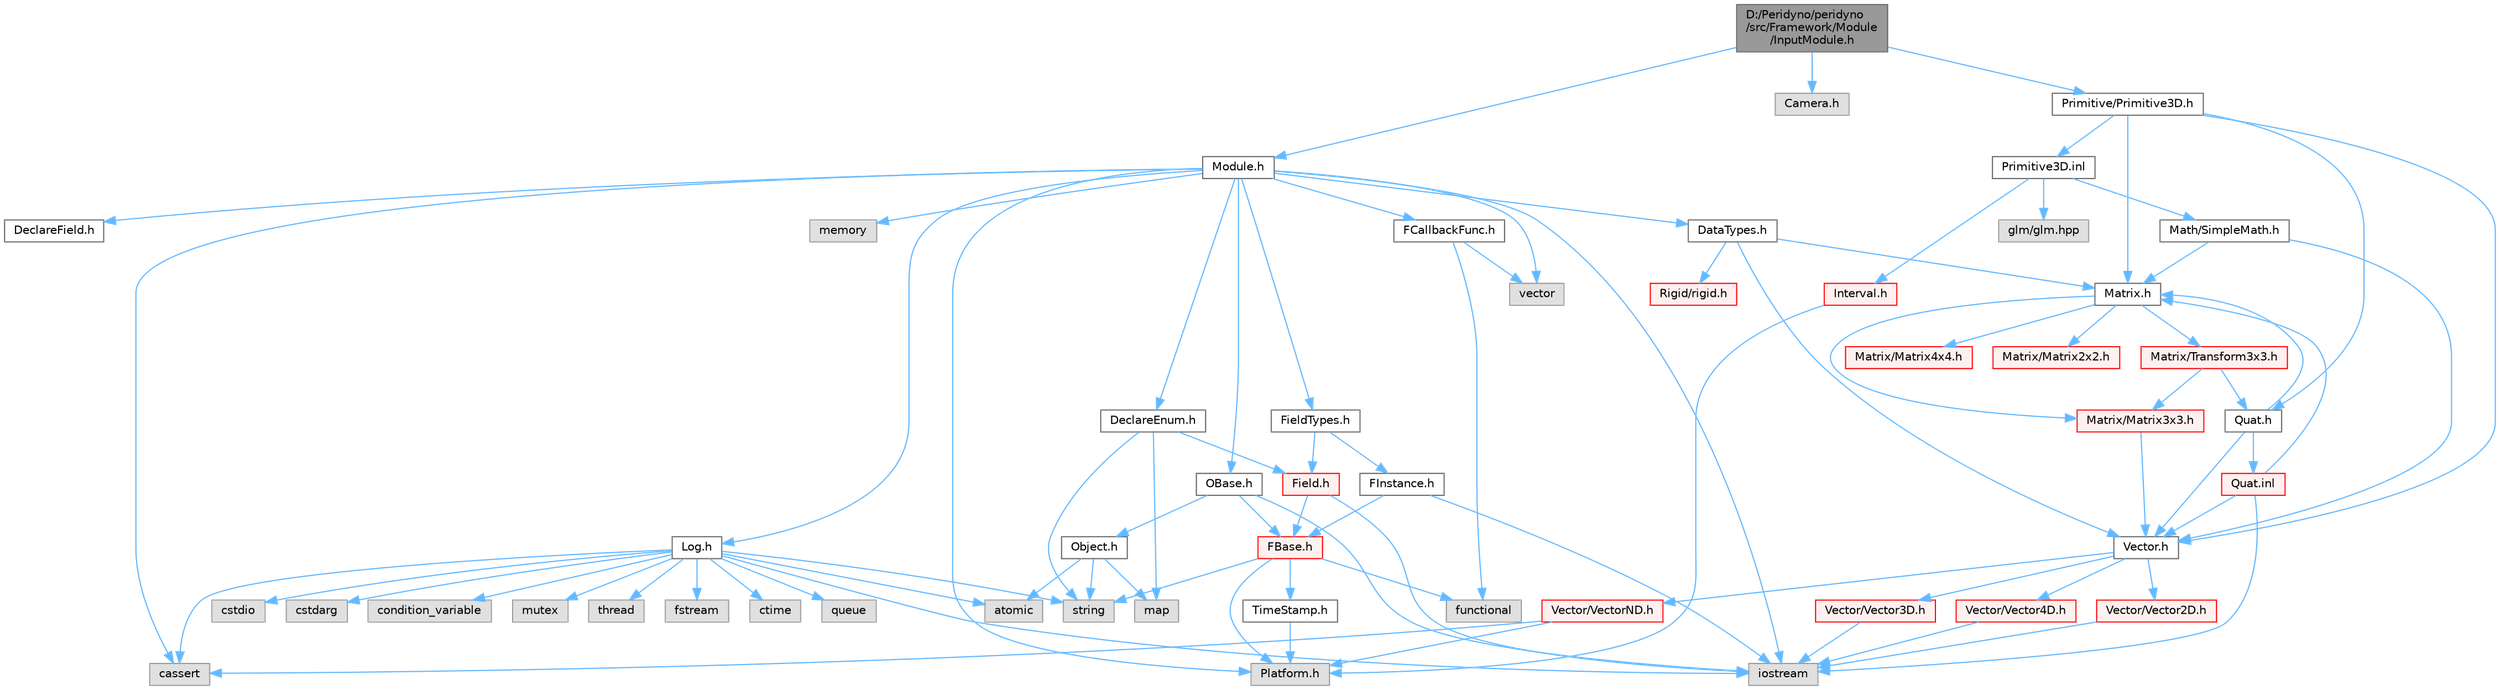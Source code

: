 digraph "D:/Peridyno/peridyno/src/Framework/Module/InputModule.h"
{
 // LATEX_PDF_SIZE
  bgcolor="transparent";
  edge [fontname=Helvetica,fontsize=10,labelfontname=Helvetica,labelfontsize=10];
  node [fontname=Helvetica,fontsize=10,shape=box,height=0.2,width=0.4];
  Node1 [id="Node000001",label="D:/Peridyno/peridyno\l/src/Framework/Module\l/InputModule.h",height=0.2,width=0.4,color="gray40", fillcolor="grey60", style="filled", fontcolor="black",tooltip=" "];
  Node1 -> Node2 [id="edge1_Node000001_Node000002",color="steelblue1",style="solid",tooltip=" "];
  Node2 [id="Node000002",label="Module.h",height=0.2,width=0.4,color="grey40", fillcolor="white", style="filled",URL="$_module_8h.html",tooltip=" "];
  Node2 -> Node3 [id="edge2_Node000002_Node000003",color="steelblue1",style="solid",tooltip=" "];
  Node3 [id="Node000003",label="Platform.h",height=0.2,width=0.4,color="grey60", fillcolor="#E0E0E0", style="filled",tooltip=" "];
  Node2 -> Node4 [id="edge3_Node000002_Node000004",color="steelblue1",style="solid",tooltip=" "];
  Node4 [id="Node000004",label="memory",height=0.2,width=0.4,color="grey60", fillcolor="#E0E0E0", style="filled",tooltip=" "];
  Node2 -> Node5 [id="edge4_Node000002_Node000005",color="steelblue1",style="solid",tooltip=" "];
  Node5 [id="Node000005",label="vector",height=0.2,width=0.4,color="grey60", fillcolor="#E0E0E0", style="filled",tooltip=" "];
  Node2 -> Node6 [id="edge5_Node000002_Node000006",color="steelblue1",style="solid",tooltip=" "];
  Node6 [id="Node000006",label="cassert",height=0.2,width=0.4,color="grey60", fillcolor="#E0E0E0", style="filled",tooltip=" "];
  Node2 -> Node7 [id="edge6_Node000002_Node000007",color="steelblue1",style="solid",tooltip=" "];
  Node7 [id="Node000007",label="iostream",height=0.2,width=0.4,color="grey60", fillcolor="#E0E0E0", style="filled",tooltip=" "];
  Node2 -> Node8 [id="edge7_Node000002_Node000008",color="steelblue1",style="solid",tooltip=" "];
  Node8 [id="Node000008",label="OBase.h",height=0.2,width=0.4,color="grey40", fillcolor="white", style="filled",URL="$_o_base_8h.html",tooltip=" "];
  Node8 -> Node7 [id="edge8_Node000008_Node000007",color="steelblue1",style="solid",tooltip=" "];
  Node8 -> Node9 [id="edge9_Node000008_Node000009",color="steelblue1",style="solid",tooltip=" "];
  Node9 [id="Node000009",label="FBase.h",height=0.2,width=0.4,color="red", fillcolor="#FFF0F0", style="filled",URL="$_f_base_8h.html",tooltip=" "];
  Node9 -> Node3 [id="edge10_Node000009_Node000003",color="steelblue1",style="solid",tooltip=" "];
  Node9 -> Node10 [id="edge11_Node000009_Node000010",color="steelblue1",style="solid",tooltip=" "];
  Node10 [id="Node000010",label="TimeStamp.h",height=0.2,width=0.4,color="grey40", fillcolor="white", style="filled",URL="$_time_stamp_8h.html",tooltip=" "];
  Node10 -> Node3 [id="edge12_Node000010_Node000003",color="steelblue1",style="solid",tooltip=" "];
  Node9 -> Node12 [id="edge13_Node000009_Node000012",color="steelblue1",style="solid",tooltip=" "];
  Node12 [id="Node000012",label="string",height=0.2,width=0.4,color="grey60", fillcolor="#E0E0E0", style="filled",tooltip=" "];
  Node9 -> Node13 [id="edge14_Node000009_Node000013",color="steelblue1",style="solid",tooltip=" "];
  Node13 [id="Node000013",label="functional",height=0.2,width=0.4,color="grey60", fillcolor="#E0E0E0", style="filled",tooltip=" "];
  Node8 -> Node15 [id="edge15_Node000008_Node000015",color="steelblue1",style="solid",tooltip=" "];
  Node15 [id="Node000015",label="Object.h",height=0.2,width=0.4,color="grey40", fillcolor="white", style="filled",URL="$_object_8h.html",tooltip=" "];
  Node15 -> Node12 [id="edge16_Node000015_Node000012",color="steelblue1",style="solid",tooltip=" "];
  Node15 -> Node16 [id="edge17_Node000015_Node000016",color="steelblue1",style="solid",tooltip=" "];
  Node16 [id="Node000016",label="atomic",height=0.2,width=0.4,color="grey60", fillcolor="#E0E0E0", style="filled",tooltip=" "];
  Node15 -> Node17 [id="edge18_Node000015_Node000017",color="steelblue1",style="solid",tooltip=" "];
  Node17 [id="Node000017",label="map",height=0.2,width=0.4,color="grey60", fillcolor="#E0E0E0", style="filled",tooltip=" "];
  Node2 -> Node18 [id="edge19_Node000002_Node000018",color="steelblue1",style="solid",tooltip=" "];
  Node18 [id="Node000018",label="Log.h",height=0.2,width=0.4,color="grey40", fillcolor="white", style="filled",URL="$_log_8h.html",tooltip=" "];
  Node18 -> Node19 [id="edge20_Node000018_Node000019",color="steelblue1",style="solid",tooltip=" "];
  Node19 [id="Node000019",label="mutex",height=0.2,width=0.4,color="grey60", fillcolor="#E0E0E0", style="filled",tooltip=" "];
  Node18 -> Node20 [id="edge21_Node000018_Node000020",color="steelblue1",style="solid",tooltip=" "];
  Node20 [id="Node000020",label="thread",height=0.2,width=0.4,color="grey60", fillcolor="#E0E0E0", style="filled",tooltip=" "];
  Node18 -> Node12 [id="edge22_Node000018_Node000012",color="steelblue1",style="solid",tooltip=" "];
  Node18 -> Node21 [id="edge23_Node000018_Node000021",color="steelblue1",style="solid",tooltip=" "];
  Node21 [id="Node000021",label="fstream",height=0.2,width=0.4,color="grey60", fillcolor="#E0E0E0", style="filled",tooltip=" "];
  Node18 -> Node7 [id="edge24_Node000018_Node000007",color="steelblue1",style="solid",tooltip=" "];
  Node18 -> Node22 [id="edge25_Node000018_Node000022",color="steelblue1",style="solid",tooltip=" "];
  Node22 [id="Node000022",label="ctime",height=0.2,width=0.4,color="grey60", fillcolor="#E0E0E0", style="filled",tooltip=" "];
  Node18 -> Node23 [id="edge26_Node000018_Node000023",color="steelblue1",style="solid",tooltip=" "];
  Node23 [id="Node000023",label="queue",height=0.2,width=0.4,color="grey60", fillcolor="#E0E0E0", style="filled",tooltip=" "];
  Node18 -> Node24 [id="edge27_Node000018_Node000024",color="steelblue1",style="solid",tooltip=" "];
  Node24 [id="Node000024",label="cstdio",height=0.2,width=0.4,color="grey60", fillcolor="#E0E0E0", style="filled",tooltip=" "];
  Node18 -> Node6 [id="edge28_Node000018_Node000006",color="steelblue1",style="solid",tooltip=" "];
  Node18 -> Node25 [id="edge29_Node000018_Node000025",color="steelblue1",style="solid",tooltip=" "];
  Node25 [id="Node000025",label="cstdarg",height=0.2,width=0.4,color="grey60", fillcolor="#E0E0E0", style="filled",tooltip=" "];
  Node18 -> Node16 [id="edge30_Node000018_Node000016",color="steelblue1",style="solid",tooltip=" "];
  Node18 -> Node26 [id="edge31_Node000018_Node000026",color="steelblue1",style="solid",tooltip=" "];
  Node26 [id="Node000026",label="condition_variable",height=0.2,width=0.4,color="grey60", fillcolor="#E0E0E0", style="filled",tooltip=" "];
  Node2 -> Node27 [id="edge32_Node000002_Node000027",color="steelblue1",style="solid",tooltip=" "];
  Node27 [id="Node000027",label="DataTypes.h",height=0.2,width=0.4,color="grey40", fillcolor="white", style="filled",URL="$_data_types_8h.html",tooltip=" "];
  Node27 -> Node28 [id="edge33_Node000027_Node000028",color="steelblue1",style="solid",tooltip=" "];
  Node28 [id="Node000028",label="Vector.h",height=0.2,width=0.4,color="grey40", fillcolor="white", style="filled",URL="$_vector_8h.html",tooltip=" "];
  Node28 -> Node29 [id="edge34_Node000028_Node000029",color="steelblue1",style="solid",tooltip=" "];
  Node29 [id="Node000029",label="Vector/Vector2D.h",height=0.2,width=0.4,color="red", fillcolor="#FFF0F0", style="filled",URL="$_vector2_d_8h.html",tooltip=" "];
  Node29 -> Node7 [id="edge35_Node000029_Node000007",color="steelblue1",style="solid",tooltip=" "];
  Node28 -> Node35 [id="edge36_Node000028_Node000035",color="steelblue1",style="solid",tooltip=" "];
  Node35 [id="Node000035",label="Vector/Vector3D.h",height=0.2,width=0.4,color="red", fillcolor="#FFF0F0", style="filled",URL="$_vector3_d_8h.html",tooltip=" "];
  Node35 -> Node7 [id="edge37_Node000035_Node000007",color="steelblue1",style="solid",tooltip=" "];
  Node28 -> Node38 [id="edge38_Node000028_Node000038",color="steelblue1",style="solid",tooltip=" "];
  Node38 [id="Node000038",label="Vector/Vector4D.h",height=0.2,width=0.4,color="red", fillcolor="#FFF0F0", style="filled",URL="$_vector4_d_8h.html",tooltip=" "];
  Node38 -> Node7 [id="edge39_Node000038_Node000007",color="steelblue1",style="solid",tooltip=" "];
  Node28 -> Node41 [id="edge40_Node000028_Node000041",color="steelblue1",style="solid",tooltip=" "];
  Node41 [id="Node000041",label="Vector/VectorND.h",height=0.2,width=0.4,color="red", fillcolor="#FFF0F0", style="filled",URL="$_vector_n_d_8h.html",tooltip=" "];
  Node41 -> Node6 [id="edge41_Node000041_Node000006",color="steelblue1",style="solid",tooltip=" "];
  Node41 -> Node3 [id="edge42_Node000041_Node000003",color="steelblue1",style="solid",tooltip=" "];
  Node27 -> Node47 [id="edge43_Node000027_Node000047",color="steelblue1",style="solid",tooltip=" "];
  Node47 [id="Node000047",label="Matrix.h",height=0.2,width=0.4,color="grey40", fillcolor="white", style="filled",URL="$_matrix_8h.html",tooltip=" "];
  Node47 -> Node48 [id="edge44_Node000047_Node000048",color="steelblue1",style="solid",tooltip=" "];
  Node48 [id="Node000048",label="Matrix/Matrix2x2.h",height=0.2,width=0.4,color="red", fillcolor="#FFF0F0", style="filled",URL="$_matrix2x2_8h.html",tooltip=" "];
  Node47 -> Node53 [id="edge45_Node000047_Node000053",color="steelblue1",style="solid",tooltip=" "];
  Node53 [id="Node000053",label="Matrix/Matrix3x3.h",height=0.2,width=0.4,color="red", fillcolor="#FFF0F0", style="filled",URL="$_matrix3x3_8h.html",tooltip=" "];
  Node53 -> Node28 [id="edge46_Node000053_Node000028",color="steelblue1",style="solid",tooltip=" "];
  Node47 -> Node56 [id="edge47_Node000047_Node000056",color="steelblue1",style="solid",tooltip=" "];
  Node56 [id="Node000056",label="Matrix/Matrix4x4.h",height=0.2,width=0.4,color="red", fillcolor="#FFF0F0", style="filled",URL="$_matrix4x4_8h.html",tooltip=" "];
  Node47 -> Node59 [id="edge48_Node000047_Node000059",color="steelblue1",style="solid",tooltip=" "];
  Node59 [id="Node000059",label="Matrix/Transform3x3.h",height=0.2,width=0.4,color="red", fillcolor="#FFF0F0", style="filled",URL="$_transform3x3_8h.html",tooltip=" "];
  Node59 -> Node60 [id="edge49_Node000059_Node000060",color="steelblue1",style="solid",tooltip=" "];
  Node60 [id="Node000060",label="Quat.h",height=0.2,width=0.4,color="grey40", fillcolor="white", style="filled",URL="$_quat_8h.html",tooltip="Implementation of quaternion."];
  Node60 -> Node28 [id="edge50_Node000060_Node000028",color="steelblue1",style="solid",tooltip=" "];
  Node60 -> Node47 [id="edge51_Node000060_Node000047",color="steelblue1",style="solid",tooltip=" "];
  Node60 -> Node61 [id="edge52_Node000060_Node000061",color="steelblue1",style="solid",tooltip=" "];
  Node61 [id="Node000061",label="Quat.inl",height=0.2,width=0.4,color="red", fillcolor="#FFF0F0", style="filled",URL="$_quat_8inl.html",tooltip=" "];
  Node61 -> Node7 [id="edge53_Node000061_Node000007",color="steelblue1",style="solid",tooltip=" "];
  Node61 -> Node28 [id="edge54_Node000061_Node000028",color="steelblue1",style="solid",tooltip=" "];
  Node61 -> Node47 [id="edge55_Node000061_Node000047",color="steelblue1",style="solid",tooltip=" "];
  Node59 -> Node53 [id="edge56_Node000059_Node000053",color="steelblue1",style="solid",tooltip=" "];
  Node27 -> Node64 [id="edge57_Node000027_Node000064",color="steelblue1",style="solid",tooltip=" "];
  Node64 [id="Node000064",label="Rigid/rigid.h",height=0.2,width=0.4,color="red", fillcolor="#FFF0F0", style="filled",URL="$rigid_8h.html",tooltip=" "];
  Node2 -> Node68 [id="edge58_Node000002_Node000068",color="steelblue1",style="solid",tooltip=" "];
  Node68 [id="Node000068",label="DeclareEnum.h",height=0.2,width=0.4,color="grey40", fillcolor="white", style="filled",URL="$_declare_enum_8h.html",tooltip=" "];
  Node68 -> Node17 [id="edge59_Node000068_Node000017",color="steelblue1",style="solid",tooltip=" "];
  Node68 -> Node12 [id="edge60_Node000068_Node000012",color="steelblue1",style="solid",tooltip=" "];
  Node68 -> Node69 [id="edge61_Node000068_Node000069",color="steelblue1",style="solid",tooltip=" "];
  Node69 [id="Node000069",label="Field.h",height=0.2,width=0.4,color="red", fillcolor="#FFF0F0", style="filled",URL="$_field_8h.html",tooltip=" "];
  Node69 -> Node7 [id="edge62_Node000069_Node000007",color="steelblue1",style="solid",tooltip=" "];
  Node69 -> Node9 [id="edge63_Node000069_Node000009",color="steelblue1",style="solid",tooltip=" "];
  Node2 -> Node83 [id="edge64_Node000002_Node000083",color="steelblue1",style="solid",tooltip=" "];
  Node83 [id="Node000083",label="DeclareField.h",height=0.2,width=0.4,color="grey40", fillcolor="white", style="filled",URL="$_declare_field_8h.html",tooltip=" "];
  Node2 -> Node84 [id="edge65_Node000002_Node000084",color="steelblue1",style="solid",tooltip=" "];
  Node84 [id="Node000084",label="FCallbackFunc.h",height=0.2,width=0.4,color="grey40", fillcolor="white", style="filled",URL="$_f_callback_func_8h.html",tooltip=" "];
  Node84 -> Node5 [id="edge66_Node000084_Node000005",color="steelblue1",style="solid",tooltip=" "];
  Node84 -> Node13 [id="edge67_Node000084_Node000013",color="steelblue1",style="solid",tooltip=" "];
  Node2 -> Node85 [id="edge68_Node000002_Node000085",color="steelblue1",style="solid",tooltip=" "];
  Node85 [id="Node000085",label="FieldTypes.h",height=0.2,width=0.4,color="grey40", fillcolor="white", style="filled",URL="$_field_types_8h.html",tooltip=" "];
  Node85 -> Node69 [id="edge69_Node000085_Node000069",color="steelblue1",style="solid",tooltip=" "];
  Node85 -> Node86 [id="edge70_Node000085_Node000086",color="steelblue1",style="solid",tooltip=" "];
  Node86 [id="Node000086",label="FInstance.h",height=0.2,width=0.4,color="grey40", fillcolor="white", style="filled",URL="$_f_instance_8h.html",tooltip=" "];
  Node86 -> Node7 [id="edge71_Node000086_Node000007",color="steelblue1",style="solid",tooltip=" "];
  Node86 -> Node9 [id="edge72_Node000086_Node000009",color="steelblue1",style="solid",tooltip=" "];
  Node1 -> Node87 [id="edge73_Node000001_Node000087",color="steelblue1",style="solid",tooltip=" "];
  Node87 [id="Node000087",label="Camera.h",height=0.2,width=0.4,color="grey60", fillcolor="#E0E0E0", style="filled",tooltip=" "];
  Node1 -> Node88 [id="edge74_Node000001_Node000088",color="steelblue1",style="solid",tooltip=" "];
  Node88 [id="Node000088",label="Primitive/Primitive3D.h",height=0.2,width=0.4,color="grey40", fillcolor="white", style="filled",URL="$_primitive3_d_8h.html",tooltip=" "];
  Node88 -> Node28 [id="edge75_Node000088_Node000028",color="steelblue1",style="solid",tooltip=" "];
  Node88 -> Node47 [id="edge76_Node000088_Node000047",color="steelblue1",style="solid",tooltip=" "];
  Node88 -> Node60 [id="edge77_Node000088_Node000060",color="steelblue1",style="solid",tooltip=" "];
  Node88 -> Node89 [id="edge78_Node000088_Node000089",color="steelblue1",style="solid",tooltip=" "];
  Node89 [id="Node000089",label="Primitive3D.inl",height=0.2,width=0.4,color="grey40", fillcolor="white", style="filled",URL="$_primitive3_d_8inl.html",tooltip=" "];
  Node89 -> Node80 [id="edge79_Node000089_Node000080",color="steelblue1",style="solid",tooltip=" "];
  Node80 [id="Node000080",label="Math/SimpleMath.h",height=0.2,width=0.4,color="grey40", fillcolor="white", style="filled",URL="$_simple_math_8h.html",tooltip=" "];
  Node80 -> Node28 [id="edge80_Node000080_Node000028",color="steelblue1",style="solid",tooltip=" "];
  Node80 -> Node47 [id="edge81_Node000080_Node000047",color="steelblue1",style="solid",tooltip=" "];
  Node89 -> Node90 [id="edge82_Node000089_Node000090",color="steelblue1",style="solid",tooltip=" "];
  Node90 [id="Node000090",label="Interval.h",height=0.2,width=0.4,color="red", fillcolor="#FFF0F0", style="filled",URL="$_interval_8h.html",tooltip=" "];
  Node90 -> Node3 [id="edge83_Node000090_Node000003",color="steelblue1",style="solid",tooltip=" "];
  Node89 -> Node81 [id="edge84_Node000089_Node000081",color="steelblue1",style="solid",tooltip=" "];
  Node81 [id="Node000081",label="glm/glm.hpp",height=0.2,width=0.4,color="grey60", fillcolor="#E0E0E0", style="filled",tooltip=" "];
}
